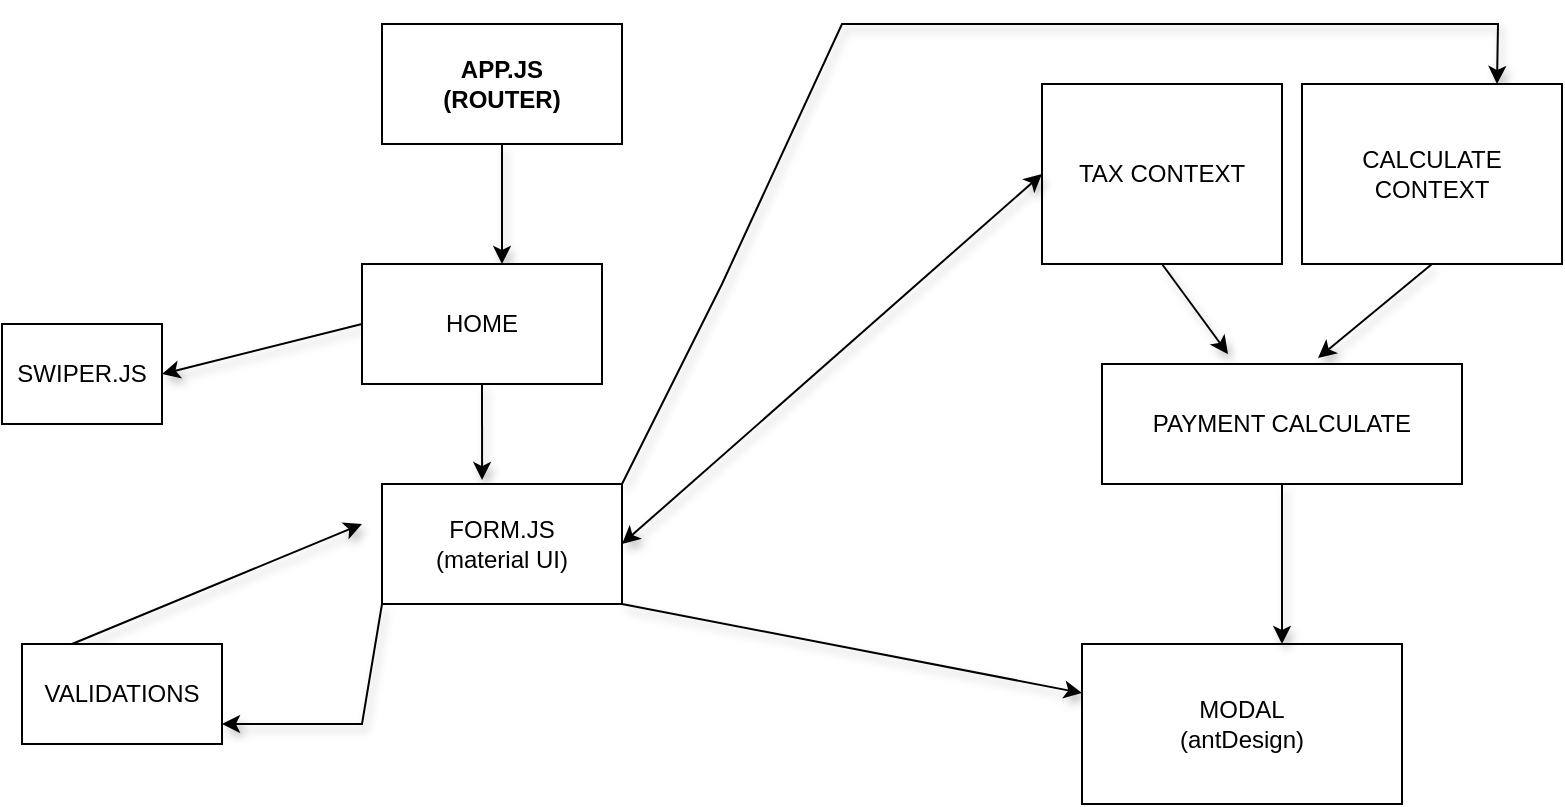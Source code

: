 <mxfile version="20.0.4" type="device"><diagram id="wyCUgqMAPSE_kx4mz76z" name="Page-1"><mxGraphModel dx="868" dy="450" grid="1" gridSize="10" guides="1" tooltips="1" connect="1" arrows="1" fold="1" page="1" pageScale="1" pageWidth="827" pageHeight="1169" math="0" shadow="0"><root><mxCell id="0"/><mxCell id="1" parent="0"/><mxCell id="tHXqFuvZ5_R25mxSAu1o-4" style="edgeStyle=none;rounded=0;orthogonalLoop=1;jettySize=auto;html=1;exitX=0.5;exitY=1;exitDx=0;exitDy=0;shadow=1;" edge="1" parent="1" source="tHXqFuvZ5_R25mxSAu1o-1"><mxGeometry relative="1" as="geometry"><mxPoint x="270" y="140" as="targetPoint"/><Array as="points"><mxPoint x="270" y="120"/></Array></mxGeometry></mxCell><mxCell id="tHXqFuvZ5_R25mxSAu1o-1" value="&lt;b&gt;APP.JS&lt;br&gt;(ROUTER)&lt;br&gt;&lt;/b&gt;" style="rounded=0;whiteSpace=wrap;html=1;" vertex="1" parent="1"><mxGeometry x="210" y="20" width="120" height="60" as="geometry"/></mxCell><mxCell id="tHXqFuvZ5_R25mxSAu1o-5" style="edgeStyle=none;rounded=0;orthogonalLoop=1;jettySize=auto;html=1;exitX=0;exitY=0.5;exitDx=0;exitDy=0;shadow=1;entryX=1;entryY=0.5;entryDx=0;entryDy=0;" edge="1" parent="1" source="tHXqFuvZ5_R25mxSAu1o-3" target="tHXqFuvZ5_R25mxSAu1o-6"><mxGeometry relative="1" as="geometry"><mxPoint x="230" y="170" as="targetPoint"/><Array as="points"/></mxGeometry></mxCell><mxCell id="tHXqFuvZ5_R25mxSAu1o-7" style="edgeStyle=none;rounded=0;orthogonalLoop=1;jettySize=auto;html=1;exitX=0.5;exitY=1;exitDx=0;exitDy=0;shadow=1;entryX=0.417;entryY=-0.033;entryDx=0;entryDy=0;entryPerimeter=0;" edge="1" parent="1" source="tHXqFuvZ5_R25mxSAu1o-3" target="tHXqFuvZ5_R25mxSAu1o-8"><mxGeometry relative="1" as="geometry"><mxPoint x="370" y="280" as="targetPoint"/></mxGeometry></mxCell><mxCell id="tHXqFuvZ5_R25mxSAu1o-3" value="HOME" style="rounded=0;whiteSpace=wrap;html=1;" vertex="1" parent="1"><mxGeometry x="200" y="140" width="120" height="60" as="geometry"/></mxCell><mxCell id="tHXqFuvZ5_R25mxSAu1o-6" value="SWIPER.JS" style="rounded=0;whiteSpace=wrap;html=1;" vertex="1" parent="1"><mxGeometry x="20" y="170" width="80" height="50" as="geometry"/></mxCell><mxCell id="tHXqFuvZ5_R25mxSAu1o-9" style="edgeStyle=none;rounded=0;orthogonalLoop=1;jettySize=auto;html=1;exitX=0;exitY=1;exitDx=0;exitDy=0;shadow=1;" edge="1" parent="1" source="tHXqFuvZ5_R25mxSAu1o-8" target="tHXqFuvZ5_R25mxSAu1o-10"><mxGeometry relative="1" as="geometry"><mxPoint x="250" y="350" as="targetPoint"/><Array as="points"><mxPoint x="200" y="370"/><mxPoint x="150" y="370"/><mxPoint x="130" y="370"/></Array></mxGeometry></mxCell><mxCell id="tHXqFuvZ5_R25mxSAu1o-12" style="edgeStyle=none;rounded=0;orthogonalLoop=1;jettySize=auto;html=1;exitX=1;exitY=0;exitDx=0;exitDy=0;shadow=1;entryX=0.75;entryY=0;entryDx=0;entryDy=0;" edge="1" parent="1" source="tHXqFuvZ5_R25mxSAu1o-8" target="tHXqFuvZ5_R25mxSAu1o-11"><mxGeometry relative="1" as="geometry"><mxPoint x="770" y="20" as="targetPoint"/><Array as="points"><mxPoint x="380" y="150"/><mxPoint x="440" y="20"/><mxPoint x="768" y="20"/></Array></mxGeometry></mxCell><mxCell id="tHXqFuvZ5_R25mxSAu1o-13" style="edgeStyle=none;rounded=0;orthogonalLoop=1;jettySize=auto;html=1;exitX=1;exitY=1;exitDx=0;exitDy=0;shadow=1;" edge="1" parent="1" source="tHXqFuvZ5_R25mxSAu1o-8" target="tHXqFuvZ5_R25mxSAu1o-14"><mxGeometry relative="1" as="geometry"><mxPoint x="470" y="360" as="targetPoint"/></mxGeometry></mxCell><mxCell id="tHXqFuvZ5_R25mxSAu1o-8" value="FORM.JS&lt;br&gt;(material UI)" style="rounded=0;whiteSpace=wrap;html=1;" vertex="1" parent="1"><mxGeometry x="210" y="250" width="120" height="60" as="geometry"/></mxCell><mxCell id="tHXqFuvZ5_R25mxSAu1o-20" style="edgeStyle=none;rounded=0;orthogonalLoop=1;jettySize=auto;html=1;exitX=0.25;exitY=0;exitDx=0;exitDy=0;shadow=1;" edge="1" parent="1" source="tHXqFuvZ5_R25mxSAu1o-10"><mxGeometry relative="1" as="geometry"><mxPoint x="200" y="270" as="targetPoint"/></mxGeometry></mxCell><mxCell id="tHXqFuvZ5_R25mxSAu1o-10" value="VALIDATIONS" style="rounded=0;whiteSpace=wrap;html=1;" vertex="1" parent="1"><mxGeometry x="30" y="330" width="100" height="50" as="geometry"/></mxCell><mxCell id="tHXqFuvZ5_R25mxSAu1o-23" style="edgeStyle=none;rounded=0;orthogonalLoop=1;jettySize=auto;html=1;exitX=0.5;exitY=1;exitDx=0;exitDy=0;entryX=0.6;entryY=-0.05;entryDx=0;entryDy=0;entryPerimeter=0;shadow=1;" edge="1" parent="1" source="tHXqFuvZ5_R25mxSAu1o-11" target="tHXqFuvZ5_R25mxSAu1o-21"><mxGeometry relative="1" as="geometry"/></mxCell><mxCell id="tHXqFuvZ5_R25mxSAu1o-11" value="CALCULATE CONTEXT" style="rounded=0;whiteSpace=wrap;html=1;" vertex="1" parent="1"><mxGeometry x="670" y="50" width="130" height="90" as="geometry"/></mxCell><mxCell id="tHXqFuvZ5_R25mxSAu1o-14" value="MODAL&lt;br&gt;(antDesign)" style="rounded=0;whiteSpace=wrap;html=1;" vertex="1" parent="1"><mxGeometry x="560" y="330" width="160" height="80" as="geometry"/></mxCell><mxCell id="tHXqFuvZ5_R25mxSAu1o-22" style="edgeStyle=none;rounded=0;orthogonalLoop=1;jettySize=auto;html=1;exitX=0.5;exitY=1;exitDx=0;exitDy=0;entryX=0.35;entryY=-0.083;entryDx=0;entryDy=0;entryPerimeter=0;shadow=1;" edge="1" parent="1" source="tHXqFuvZ5_R25mxSAu1o-18" target="tHXqFuvZ5_R25mxSAu1o-21"><mxGeometry relative="1" as="geometry"/></mxCell><mxCell id="tHXqFuvZ5_R25mxSAu1o-18" value="TAX CONTEXT" style="rounded=0;whiteSpace=wrap;html=1;" vertex="1" parent="1"><mxGeometry x="540" y="50" width="120" height="90" as="geometry"/></mxCell><mxCell id="tHXqFuvZ5_R25mxSAu1o-19" value="" style="endArrow=classic;startArrow=classic;html=1;rounded=0;shadow=1;entryX=0;entryY=0.5;entryDx=0;entryDy=0;exitX=1;exitY=0.5;exitDx=0;exitDy=0;" edge="1" parent="1" source="tHXqFuvZ5_R25mxSAu1o-8" target="tHXqFuvZ5_R25mxSAu1o-18"><mxGeometry width="50" height="50" relative="1" as="geometry"><mxPoint x="390" y="220" as="sourcePoint"/><mxPoint x="440" y="170" as="targetPoint"/><Array as="points"/></mxGeometry></mxCell><mxCell id="tHXqFuvZ5_R25mxSAu1o-24" style="edgeStyle=none;rounded=0;orthogonalLoop=1;jettySize=auto;html=1;entryX=0.625;entryY=0;entryDx=0;entryDy=0;entryPerimeter=0;shadow=1;" edge="1" parent="1" source="tHXqFuvZ5_R25mxSAu1o-21" target="tHXqFuvZ5_R25mxSAu1o-14"><mxGeometry relative="1" as="geometry"/></mxCell><mxCell id="tHXqFuvZ5_R25mxSAu1o-21" value="PAYMENT CALCULATE" style="rounded=0;whiteSpace=wrap;html=1;" vertex="1" parent="1"><mxGeometry x="570" y="190" width="180" height="60" as="geometry"/></mxCell></root></mxGraphModel></diagram></mxfile>